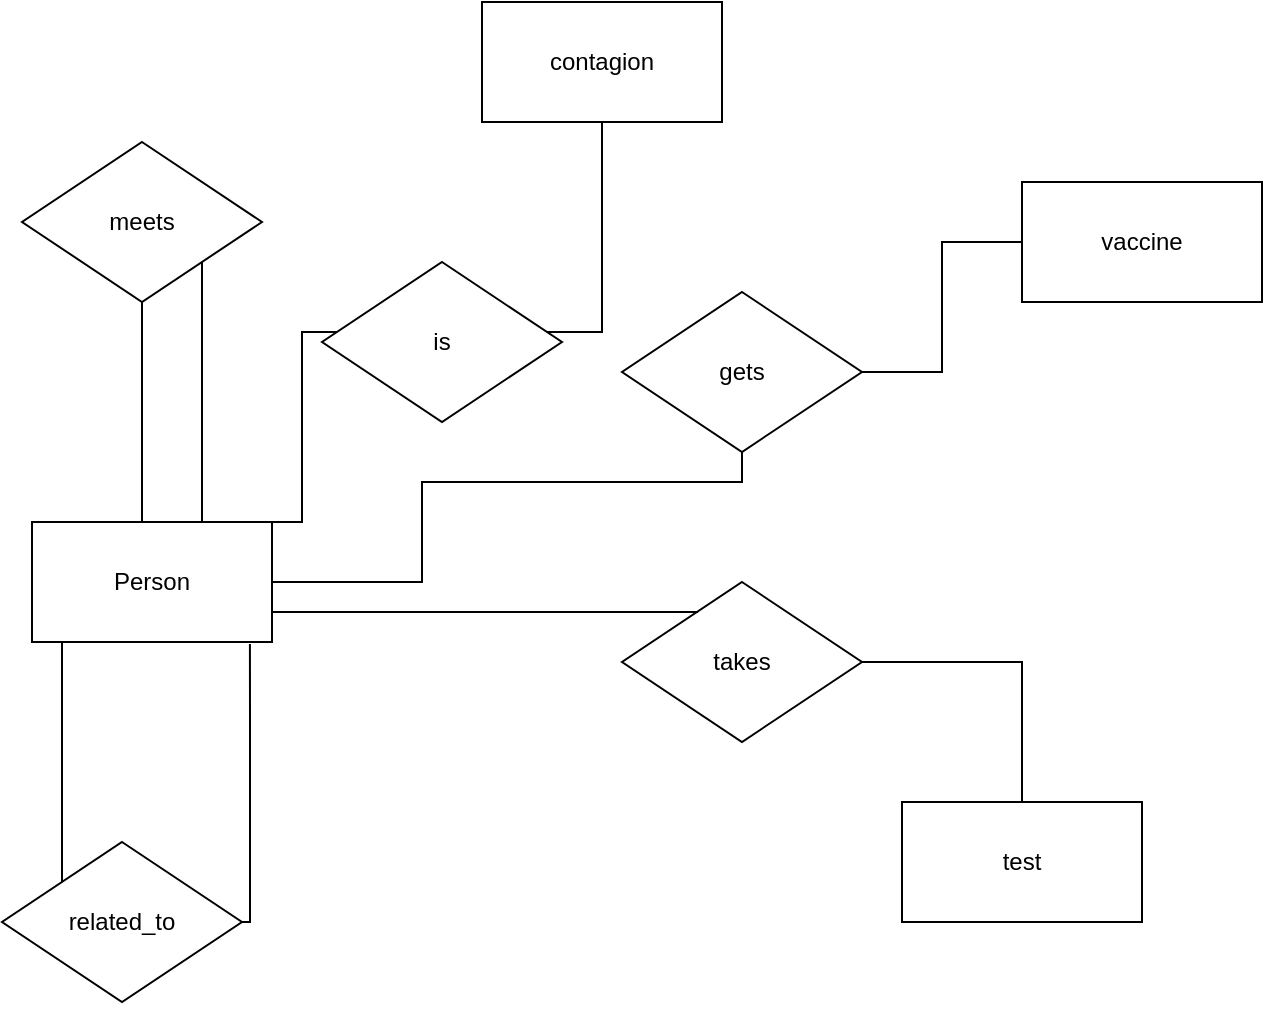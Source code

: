 <mxfile version="15.7.3" type="device"><diagram name="Page-1" id="74e2e168-ea6b-b213-b513-2b3c1d86103e"><mxGraphModel dx="1426" dy="880" grid="1" gridSize="10" guides="1" tooltips="1" connect="1" arrows="1" fold="1" page="1" pageScale="1" pageWidth="1100" pageHeight="850" background="none" math="0" shadow="0"><root><mxCell id="0"/><mxCell id="1" parent="0"/><mxCell id="W0mSgelWktw8DuVjzA9t-32" value="" style="edgeStyle=orthogonalEdgeStyle;rounded=0;orthogonalLoop=1;jettySize=auto;html=1;startArrow=none;startFill=0;endArrow=none;endFill=0;" parent="1" source="W0mSgelWktw8DuVjzA9t-1" target="W0mSgelWktw8DuVjzA9t-2" edge="1"><mxGeometry relative="1" as="geometry"><Array as="points"><mxPoint x="220" y="430"/><mxPoint x="220" y="430"/></Array></mxGeometry></mxCell><mxCell id="W0mSgelWktw8DuVjzA9t-1" value="Person" style="rounded=0;whiteSpace=wrap;html=1;" parent="1" vertex="1"><mxGeometry x="165" y="460" width="120" height="60" as="geometry"/></mxCell><mxCell id="W0mSgelWktw8DuVjzA9t-2" value="meets" style="rhombus;whiteSpace=wrap;html=1;" parent="1" vertex="1"><mxGeometry x="160" y="270" width="120" height="80" as="geometry"/></mxCell><mxCell id="W0mSgelWktw8DuVjzA9t-5" style="edgeStyle=orthogonalEdgeStyle;rounded=0;orthogonalLoop=1;jettySize=auto;html=1;exitX=0.5;exitY=1;exitDx=0;exitDy=0;" parent="1" source="W0mSgelWktw8DuVjzA9t-2" target="W0mSgelWktw8DuVjzA9t-2" edge="1"><mxGeometry relative="1" as="geometry"/></mxCell><mxCell id="W0mSgelWktw8DuVjzA9t-19" value="related_to" style="rhombus;whiteSpace=wrap;html=1;" parent="1" vertex="1"><mxGeometry x="150" y="620" width="120" height="80" as="geometry"/></mxCell><mxCell id="W0mSgelWktw8DuVjzA9t-20" style="edgeStyle=orthogonalEdgeStyle;rounded=0;orthogonalLoop=1;jettySize=auto;html=1;exitX=0.5;exitY=1;exitDx=0;exitDy=0;" parent="1" source="W0mSgelWktw8DuVjzA9t-19" target="W0mSgelWktw8DuVjzA9t-19" edge="1"><mxGeometry relative="1" as="geometry"/></mxCell><mxCell id="W0mSgelWktw8DuVjzA9t-22" value="" style="endArrow=none;html=1;rounded=0;edgeStyle=orthogonalEdgeStyle;entryX=0.75;entryY=1;entryDx=0;entryDy=0;endFill=0;exitX=0;exitY=0;exitDx=0;exitDy=0;" parent="1" source="W0mSgelWktw8DuVjzA9t-19" target="W0mSgelWktw8DuVjzA9t-1" edge="1"><mxGeometry width="50" height="50" relative="1" as="geometry"><mxPoint x="250" y="600" as="sourcePoint"/><mxPoint x="295" y="500" as="targetPoint"/><Array as="points"><mxPoint x="180" y="520"/></Array></mxGeometry></mxCell><mxCell id="W0mSgelWktw8DuVjzA9t-23" value="contagion" style="rounded=0;whiteSpace=wrap;html=1;" parent="1" vertex="1"><mxGeometry x="390" y="200" width="120" height="60" as="geometry"/></mxCell><mxCell id="W0mSgelWktw8DuVjzA9t-29" value="vaccine" style="rounded=0;whiteSpace=wrap;html=1;" parent="1" vertex="1"><mxGeometry x="660" y="290" width="120" height="60" as="geometry"/></mxCell><mxCell id="W0mSgelWktw8DuVjzA9t-34" value="" style="edgeStyle=orthogonalEdgeStyle;rounded=0;orthogonalLoop=1;jettySize=auto;html=1;startArrow=none;startFill=0;endArrow=none;endFill=0;entryX=1;entryY=1;entryDx=0;entryDy=0;exitX=0.75;exitY=0;exitDx=0;exitDy=0;" parent="1" source="W0mSgelWktw8DuVjzA9t-1" target="W0mSgelWktw8DuVjzA9t-2" edge="1"><mxGeometry relative="1" as="geometry"><mxPoint x="265" y="430" as="sourcePoint"/><mxPoint x="230" y="360" as="targetPoint"/><Array as="points"><mxPoint x="250" y="460"/></Array></mxGeometry></mxCell><mxCell id="W0mSgelWktw8DuVjzA9t-35" value="" style="endArrow=none;html=1;rounded=0;edgeStyle=orthogonalEdgeStyle;entryX=0.908;entryY=1.017;entryDx=0;entryDy=0;endFill=0;entryPerimeter=0;" parent="1" source="W0mSgelWktw8DuVjzA9t-19" target="W0mSgelWktw8DuVjzA9t-1" edge="1"><mxGeometry width="50" height="50" relative="1" as="geometry"><mxPoint x="390" y="500" as="sourcePoint"/><mxPoint x="295" y="475" as="targetPoint"/><Array as="points"><mxPoint x="274" y="560"/><mxPoint x="274" y="560"/></Array></mxGeometry></mxCell><mxCell id="W0mSgelWktw8DuVjzA9t-36" value="test" style="rounded=0;whiteSpace=wrap;html=1;" parent="1" vertex="1"><mxGeometry x="600" y="600" width="120" height="60" as="geometry"/></mxCell><mxCell id="W0mSgelWktw8DuVjzA9t-43" value="" style="edgeStyle=orthogonalEdgeStyle;rounded=0;orthogonalLoop=1;jettySize=auto;html=1;startArrow=none;startFill=0;endArrow=none;endFill=0;exitX=0.933;exitY=0.463;exitDx=0;exitDy=0;exitPerimeter=0;" parent="1" source="WEpqq8xOWLrXTxGYfmuz-1" target="W0mSgelWktw8DuVjzA9t-23" edge="1"><mxGeometry relative="1" as="geometry"><mxPoint x="600" y="290" as="sourcePoint"/><Array as="points"><mxPoint x="422" y="365"/><mxPoint x="450" y="365"/></Array></mxGeometry></mxCell><mxCell id="W0mSgelWktw8DuVjzA9t-46" value="" style="edgeStyle=orthogonalEdgeStyle;rounded=0;orthogonalLoop=1;jettySize=auto;html=1;startArrow=none;startFill=0;endArrow=none;endFill=0;" parent="1" source="W0mSgelWktw8DuVjzA9t-44" target="W0mSgelWktw8DuVjzA9t-29" edge="1"><mxGeometry relative="1" as="geometry"/></mxCell><mxCell id="W0mSgelWktw8DuVjzA9t-44" value="gets" style="rhombus;whiteSpace=wrap;html=1;" parent="1" vertex="1"><mxGeometry x="460" y="345" width="120" height="80" as="geometry"/></mxCell><mxCell id="W0mSgelWktw8DuVjzA9t-45" value="" style="edgeStyle=orthogonalEdgeStyle;rounded=0;orthogonalLoop=1;jettySize=auto;html=1;startArrow=none;startFill=0;endArrow=none;endFill=0;entryX=1;entryY=0.5;entryDx=0;entryDy=0;" parent="1" source="W0mSgelWktw8DuVjzA9t-44" target="W0mSgelWktw8DuVjzA9t-1" edge="1"><mxGeometry relative="1" as="geometry"><mxPoint x="420" y="290" as="sourcePoint"/><mxPoint x="290" y="320" as="targetPoint"/><Array as="points"><mxPoint x="520" y="440"/><mxPoint x="360" y="440"/><mxPoint x="360" y="490"/></Array></mxGeometry></mxCell><mxCell id="W0mSgelWktw8DuVjzA9t-49" value="" style="edgeStyle=orthogonalEdgeStyle;rounded=0;orthogonalLoop=1;jettySize=auto;html=1;startArrow=none;startFill=0;endArrow=none;endFill=0;" parent="1" source="W0mSgelWktw8DuVjzA9t-47" target="W0mSgelWktw8DuVjzA9t-36" edge="1"><mxGeometry relative="1" as="geometry"/></mxCell><mxCell id="W0mSgelWktw8DuVjzA9t-47" value="takes" style="rhombus;whiteSpace=wrap;html=1;" parent="1" vertex="1"><mxGeometry x="460" y="490" width="120" height="80" as="geometry"/></mxCell><mxCell id="W0mSgelWktw8DuVjzA9t-48" value="" style="edgeStyle=orthogonalEdgeStyle;rounded=0;orthogonalLoop=1;jettySize=auto;html=1;startArrow=none;startFill=0;endArrow=none;endFill=0;entryX=1;entryY=0.75;entryDx=0;entryDy=0;exitX=0.317;exitY=0.188;exitDx=0;exitDy=0;exitPerimeter=0;" parent="1" source="W0mSgelWktw8DuVjzA9t-47" target="W0mSgelWktw8DuVjzA9t-1" edge="1"><mxGeometry relative="1" as="geometry"><mxPoint x="493.75" y="490" as="sourcePoint"/><mxPoint x="326.25" y="500" as="targetPoint"/><Array as="points"><mxPoint x="410" y="505"/><mxPoint x="410" y="505"/></Array></mxGeometry></mxCell><mxCell id="WEpqq8xOWLrXTxGYfmuz-1" value="is" style="rhombus;whiteSpace=wrap;html=1;" vertex="1" parent="1"><mxGeometry x="310" y="330" width="120" height="80" as="geometry"/></mxCell><mxCell id="WEpqq8xOWLrXTxGYfmuz-2" value="" style="edgeStyle=orthogonalEdgeStyle;rounded=0;orthogonalLoop=1;jettySize=auto;html=1;startArrow=none;startFill=0;endArrow=none;endFill=0;exitX=0.875;exitY=0;exitDx=0;exitDy=0;exitPerimeter=0;" edge="1" parent="1" source="W0mSgelWktw8DuVjzA9t-1" target="WEpqq8xOWLrXTxGYfmuz-1"><mxGeometry relative="1" as="geometry"><mxPoint x="270" y="460" as="sourcePoint"/><Array as="points"><mxPoint x="300" y="365"/></Array><mxPoint x="450" y="260" as="targetPoint"/></mxGeometry></mxCell></root></mxGraphModel></diagram></mxfile>
